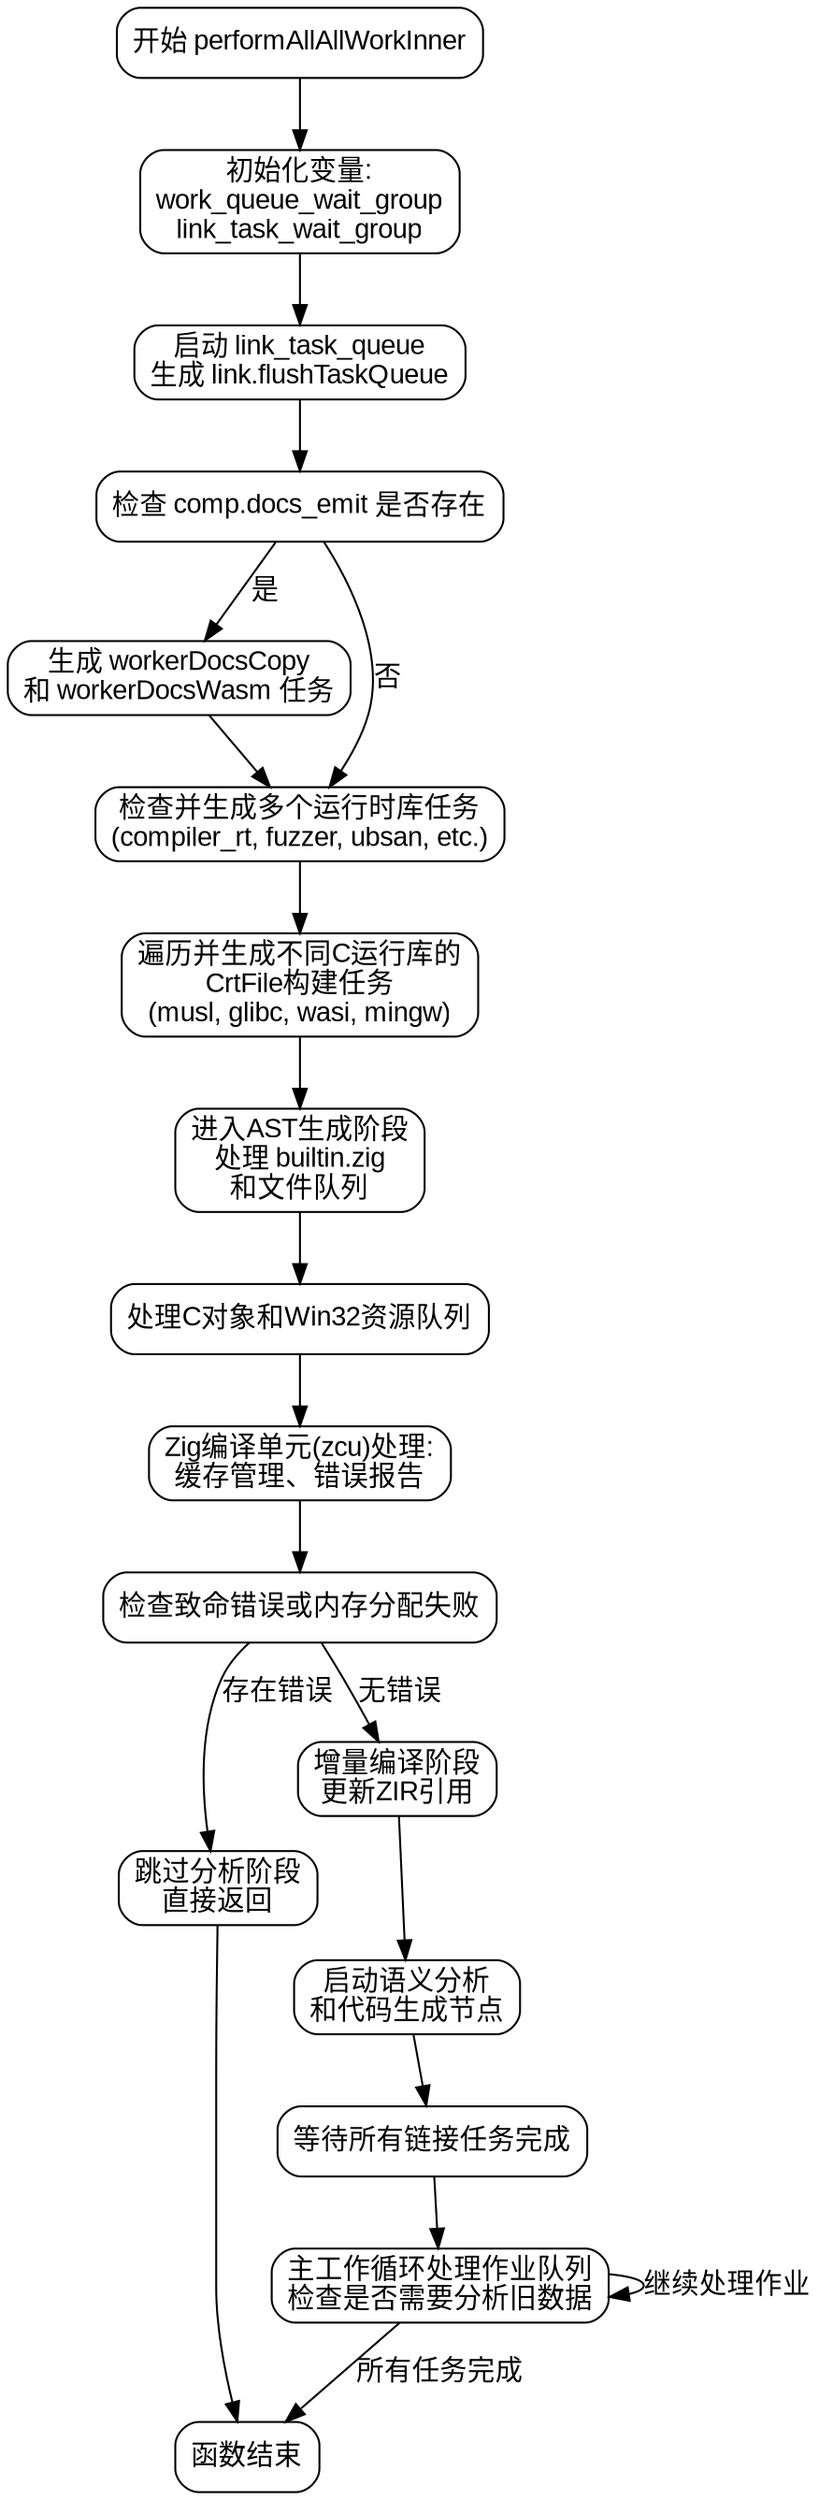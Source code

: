 
digraph G {
    rankdir=TB;
    node [shape=rectangle, style="rounded", fontname="Arial"];

    start [label="开始 performAllAllWorkInner"];
    init_vars [label="初始化变量:\nwork_queue_wait_group\nlink_task_wait_group"];
    link_task_queue [label="启动 link_task_queue\n生成 link.flushTaskQueue"];
    docs_emit_check [label="检查 comp.docs_emit 是否存在"];
    spawn_docs_tasks [label="生成 workerDocsCopy\n和 workerDocsWasm 任务"];
    rt_checks [label="检查并生成多个运行时库任务\n(compiler_rt, fuzzer, ubsan, etc.)"];
    crt_files [label="遍历并生成不同C运行库的\nCrtFile构建任务\n(musl, glibc, wasi, mingw)"];
    astgen_phase [label="进入AST生成阶段\n处理 builtin.zig\n和文件队列"];
    c_objects [label="处理C对象和Win32资源队列"];
    zcu_processing [label="Zig编译单元(zcu)处理:\n缓存管理、错误报告"];
    check_errors [label="检查致命错误或内存分配失败"];
    skip_analysis [label="跳过分析阶段\n直接返回"];
    incremental_phase [label="增量编译阶段\n更新ZIR引用"];
    sema_codegen [label="启动语义分析\n和代码生成节点"];
    wait_link_tasks [label="等待所有链接任务完成"];
    work_loop [label="主工作循环处理作业队列\n检查是否需要分析旧数据"];
    end [label="函数结束"];

    start -> init_vars;
    init_vars -> link_task_queue;
    link_task_queue -> docs_emit_check;

    docs_emit_check -> spawn_docs_tasks [label="是"];
    docs_emit_check -> rt_checks [label="否"];

    spawn_docs_tasks -> rt_checks;

    rt_checks -> crt_files;
    crt_files -> astgen_phase;

    astgen_phase -> c_objects;
    c_objects -> zcu_processing;

    zcu_processing -> check_errors;
    check_errors -> skip_analysis [label="存在错误"];
    check_errors -> incremental_phase [label="无错误"];

    skip_analysis -> end;

    incremental_phase -> sema_codegen;
    sema_codegen -> wait_link_tasks;

    wait_link_tasks -> work_loop;

    work_loop -> end [label="所有任务完成"];
    work_loop -> work_loop [label="继续处理作业"];
}
